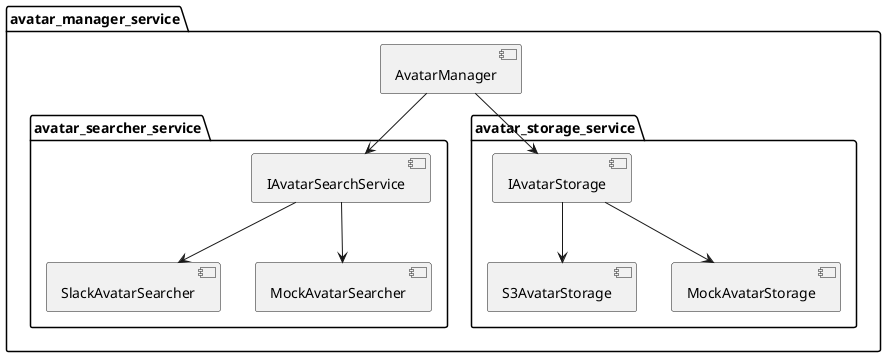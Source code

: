 @startuml

!define AVATAR_MANAGER_SERVICE avatar_manager_service
!define AVATAR_SEARCHER_SERVICE AVATAR_MANAGER_SERVICE.avatar_searcher_service
!define AVATAR_STORAGE_SERVICE AVATAR_MANAGER_SERVICE.avatar_storage_service

package "avatar_manager_service" {
    [AvatarManager]

    package "avatar_searcher_service" {
        [IAvatarSearchService]
        [SlackAvatarSearcher]
        [MockAvatarSearcher]
    }

    package "avatar_storage_service" {
        [IAvatarStorage]
        [S3AvatarStorage]
        [MockAvatarStorage]
    }

    AvatarManager --> IAvatarSearchService
    AvatarManager --> IAvatarStorage

    IAvatarSearchService --> SlackAvatarSearcher
    IAvatarSearchService --> MockAvatarSearcher
    IAvatarStorage --> S3AvatarStorage
    IAvatarStorage --> MockAvatarStorage
}

@enduml
